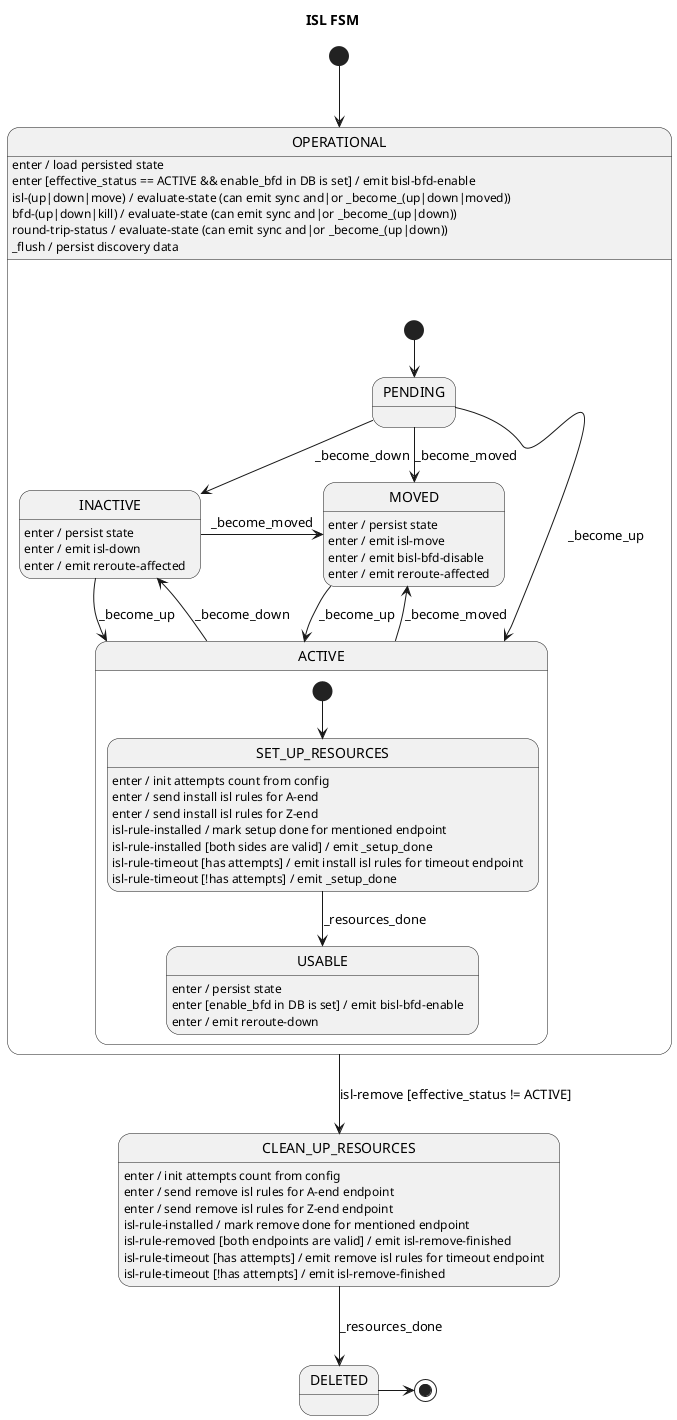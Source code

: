 Internal data:
* reference
* effective-status
* port-state-monitor
* poll-monitor
* bfd-monitor
* round-trip-monitor

Input signals:
* isl-up
* isl-down
* isl-move
* BFD-up
* BFD-down
* round-trip-status

Internal(self-injected) signals
* _become_down

Output signals:
* bisl-up (notify BFD-port, notify reroute)
* bisl-down (notify reroute)
* bisl-bfd-enable
* bisl-bfd-disable
* isl-move

@startuml
title ISL FSM

[*] --> OPERATIONAL

state OPERATIONAL {
    [*] --> PENDING

    PENDING --> ACTIVE : _become_up
    PENDING --> INACTIVE : _become_down
    PENDING --> MOVED : _become_moved

    state ACTIVE {
        [*] --> SET_UP_RESOURCES

        SET_UP_RESOURCES --> USABLE : _resources_done
        SET_UP_RESOURCES : enter / init attempts count from config
        SET_UP_RESOURCES : enter / send install isl rules for A-end
        SET_UP_RESOURCES : enter / send install isl rules for Z-end
        SET_UP_RESOURCES : isl-rule-installed / mark setup done for mentioned endpoint
        SET_UP_RESOURCES : isl-rule-installed [both sides are valid] / emit _setup_done
        SET_UP_RESOURCES : isl-rule-timeout [has attempts] / emit install isl rules for timeout endpoint
        SET_UP_RESOURCES : isl-rule-timeout [!has attempts] / emit _setup_done

        USABLE : enter / persist state
        USABLE : enter [enable_bfd in DB is set] / emit bisl-bfd-enable
        USABLE : enter / emit reroute-down
    }
    ACTIVE --> INACTIVE : _become_down
    ACTIVE --> MOVED : _become_moved

    INACTIVE --> ACTIVE : _become_up
    INACTIVE -r-> MOVED : _become_moved
    INACTIVE : enter / persist state
    INACTIVE : enter / emit isl-down
    INACTIVE : enter / emit reroute-affected

    MOVED --> ACTIVE : _become_up
    MOVED : enter / persist state
    MOVED : enter / emit isl-move
    MOVED : enter / emit bisl-bfd-disable
    MOVED : enter / emit reroute-affected
}
OPERATIONAL --> CLEAN_UP_RESOURCES : isl-remove [effective_status != ACTIVE]
OPERATIONAL : enter / load persisted state
OPERATIONAL : enter [effective_status == ACTIVE && enable_bfd in DB is set] / emit bisl-bfd-enable
OPERATIONAL : isl-(up|down|move) / evaluate-state (can emit sync and|or _become_(up|down|moved))
OPERATIONAL : bfd-(up|down|kill) / evaluate-state (can emit sync and|or _become_(up|down))
OPERATIONAL : round-trip-status / evaluate-state (can emit sync and|or _become_(up|down))
OPERATIONAL : _flush / persist discovery data

CLEAN_UP_RESOURCES : enter / init attempts count from config
CLEAN_UP_RESOURCES : enter / send remove isl rules for A-end endpoint
CLEAN_UP_RESOURCES : enter / send remove isl rules for Z-end endpoint
CLEAN_UP_RESOURCES : isl-rule-installed / mark remove done for mentioned endpoint
CLEAN_UP_RESOURCES : isl-rule-removed [both endpoints are valid] / emit isl-remove-finished
CLEAN_UP_RESOURCES : isl-rule-timeout [has attempts] / emit remove isl rules for timeout endpoint
CLEAN_UP_RESOURCES : isl-rule-timeout [!has attempts] / emit isl-remove-finished
CLEAN_UP_RESOURCES --> DELETED : _resources_done

DELETED -> [*]
@enduml
